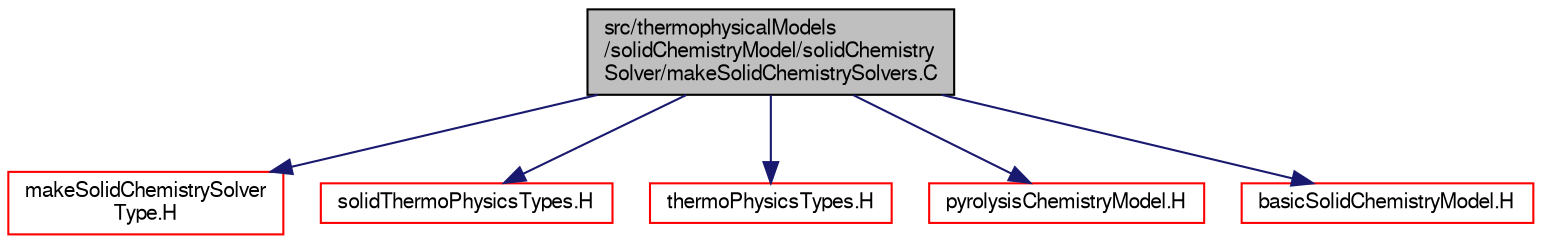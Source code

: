 digraph "src/thermophysicalModels/solidChemistryModel/solidChemistrySolver/makeSolidChemistrySolvers.C"
{
  bgcolor="transparent";
  edge [fontname="FreeSans",fontsize="10",labelfontname="FreeSans",labelfontsize="10"];
  node [fontname="FreeSans",fontsize="10",shape=record];
  Node0 [label="src/thermophysicalModels\l/solidChemistryModel/solidChemistry\lSolver/makeSolidChemistrySolvers.C",height=0.2,width=0.4,color="black", fillcolor="grey75", style="filled", fontcolor="black"];
  Node0 -> Node1 [color="midnightblue",fontsize="10",style="solid",fontname="FreeSans"];
  Node1 [label="makeSolidChemistrySolver\lType.H",height=0.2,width=0.4,color="red",URL="$a16295.html",tooltip="Macros for instantiating solid chemistry models based on compressibility and transport types..."];
  Node0 -> Node319 [color="midnightblue",fontsize="10",style="solid",fontname="FreeSans"];
  Node319 [label="solidThermoPhysicsTypes.H",height=0.2,width=0.4,color="red",URL="$a16298.html",tooltip="Type definitions for solid-thermo-physics models. "];
  Node0 -> Node341 [color="midnightblue",fontsize="10",style="solid",fontname="FreeSans"];
  Node341 [label="thermoPhysicsTypes.H",height=0.2,width=0.4,color="red",URL="$a16463.html",tooltip="Type definitions for thermo-physics models. "];
  Node0 -> Node357 [color="midnightblue",fontsize="10",style="solid",fontname="FreeSans"];
  Node357 [label="pyrolysisChemistryModel.H",height=0.2,width=0.4,color="red",URL="$a16277.html"];
  Node0 -> Node361 [color="midnightblue",fontsize="10",style="solid",fontname="FreeSans"];
  Node361 [label="basicSolidChemistryModel.H",height=0.2,width=0.4,color="red",URL="$a16259.html"];
}
